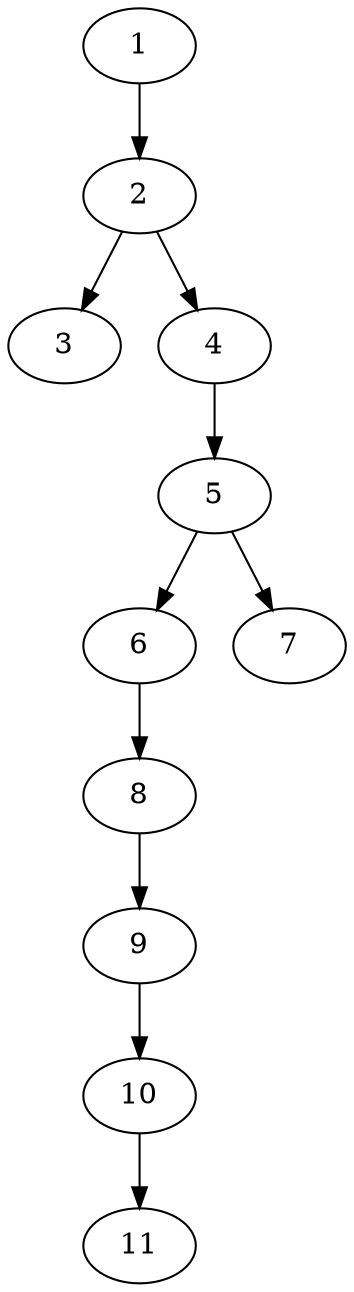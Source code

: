 // DAG (tier=1-easy, mode=data, n=11, ccr=0.325, fat=0.390, density=0.217, regular=0.718, jump=0.019, mindata=1048576, maxdata=8388608)
// DAG automatically generated by daggen at Sun Aug 24 16:33:33 2025
// /home/ermia/Project/Environments/daggen/bin/daggen --dot --ccr 0.325 --fat 0.390 --regular 0.718 --density 0.217 --jump 0.019 --mindata 1048576 --maxdata 8388608 -n 11 
digraph G {
  1 [size="458048463121861", alpha="0.18", expect_size="229024231560930"]
  1 -> 2 [size ="13700979228672"]
  2 [size="284799375654483872", alpha="0.18", expect_size="142399687827241936"]
  2 -> 3 [size ="224912706895872"]
  2 -> 4 [size ="224912706895872"]
  3 [size="18354283941906612224", alpha="0.00", expect_size="9177141970953306112"]
  4 [size="8062787039299488", alpha="0.00", expect_size="4031393519649744"]
  4 -> 5 [size ="538079551029248"]
  5 [size="8592634610034359", alpha="0.12", expect_size="4296317305017179"]
  5 -> 6 [size ="375329147322368"]
  5 -> 7 [size ="375329147322368"]
  6 [size="114835435753107792", alpha="0.07", expect_size="57417717876553896"]
  6 -> 8 [size ="68807523565568"]
  7 [size="13927590229510688", alpha="0.10", expect_size="6963795114755344"]
  8 [size="104332501258303808", alpha="0.05", expect_size="52166250629151904"]
  8 -> 9 [size ="50681989824512"]
  9 [size="48501548694090976", alpha="0.15", expect_size="24250774347045488"]
  9 -> 10 [size ="43722171482112"]
  10 [size="649602779250165632", alpha="0.18", expect_size="324801389625082816"]
  10 -> 11 [size ="297876794114048"]
  11 [size="51840856130583456", alpha="0.04", expect_size="25920428065291728"]
}